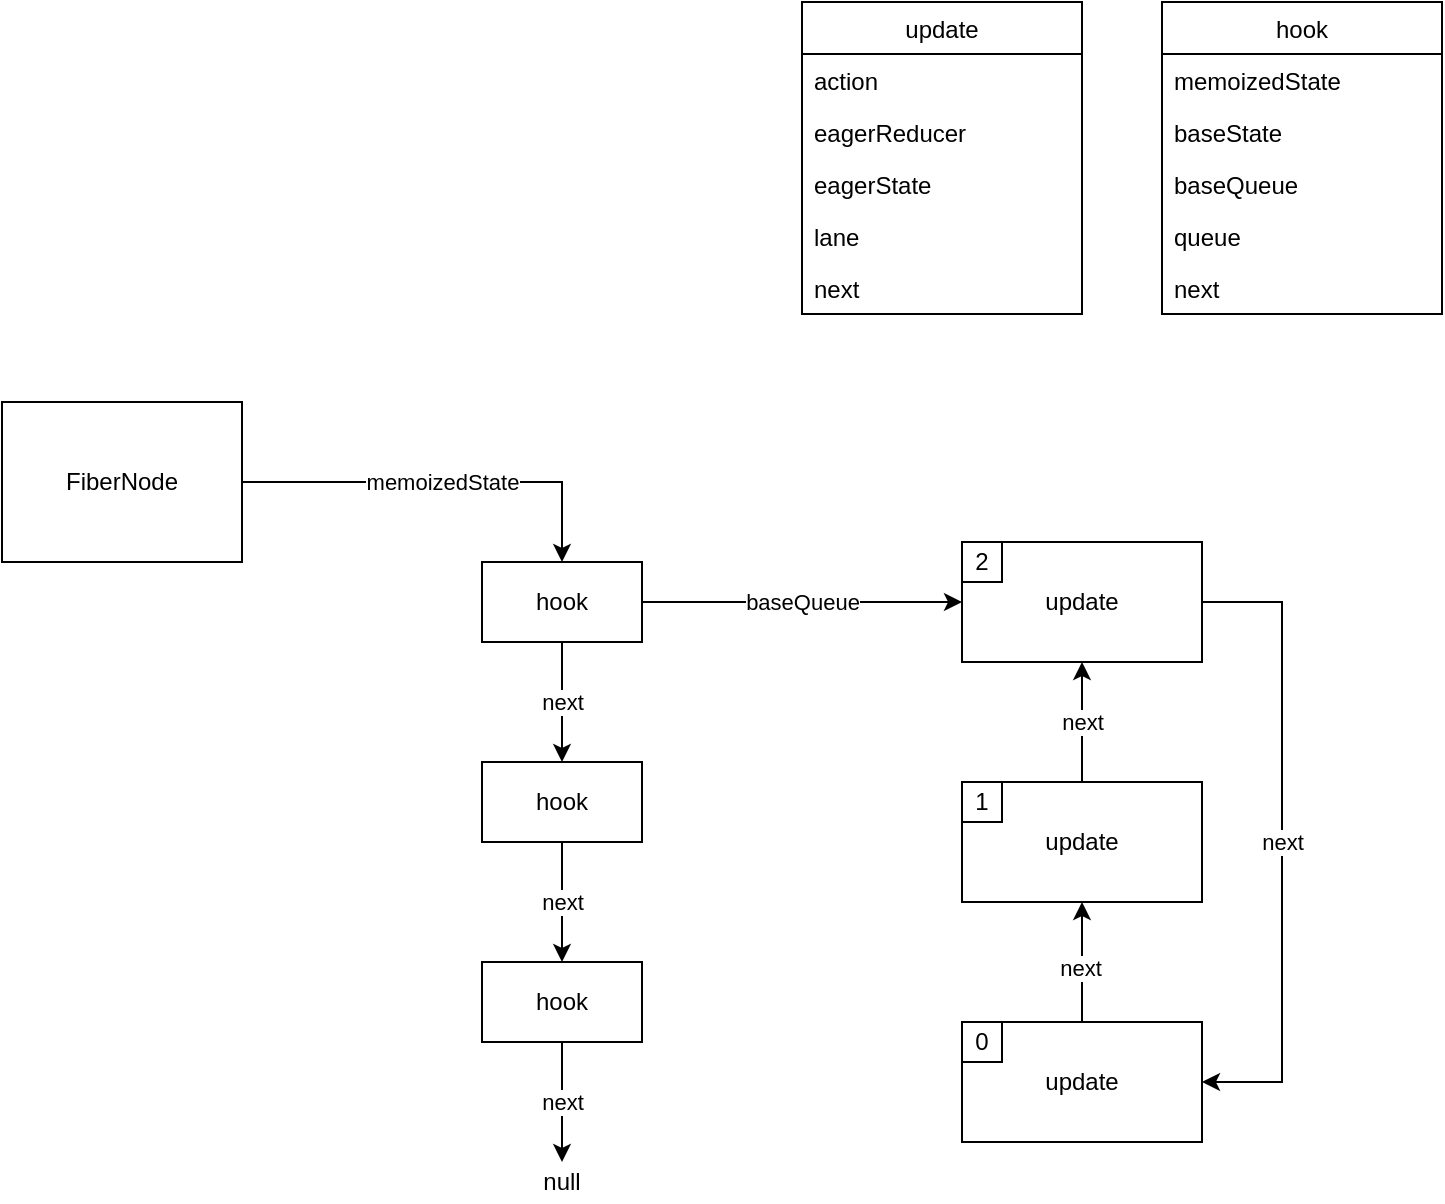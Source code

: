 <mxfile version="14.9.9" type="github">
  <diagram id="hIlNP-ed3ewpnwRJI1xn" name="Page-1">
    <mxGraphModel dx="2066" dy="1097" grid="0" gridSize="10" guides="1" tooltips="1" connect="1" arrows="1" fold="1" page="1" pageScale="1" pageWidth="850" pageHeight="1100" math="0" shadow="0">
      <root>
        <mxCell id="0" />
        <mxCell id="1" parent="0" />
        <mxCell id="UR-tTKGkNunwUSlyep5q-39" value="memoizedState" style="edgeStyle=orthogonalEdgeStyle;rounded=0;orthogonalLoop=1;jettySize=auto;html=1;entryX=0.5;entryY=0;entryDx=0;entryDy=0;fontColor=#000000;" edge="1" parent="1" source="UR-tTKGkNunwUSlyep5q-1" target="UR-tTKGkNunwUSlyep5q-9">
          <mxGeometry relative="1" as="geometry" />
        </mxCell>
        <mxCell id="UR-tTKGkNunwUSlyep5q-1" value="FiberNode" style="rounded=0;whiteSpace=wrap;html=1;verticalAlign=middle;align=center;" vertex="1" parent="1">
          <mxGeometry x="40" y="240" width="120" height="80" as="geometry" />
        </mxCell>
        <mxCell id="UR-tTKGkNunwUSlyep5q-21" value="next" style="edgeStyle=orthogonalEdgeStyle;rounded=0;orthogonalLoop=1;jettySize=auto;html=1;entryX=0.5;entryY=0;entryDx=0;entryDy=0;fontColor=#000000;" edge="1" parent="1" source="UR-tTKGkNunwUSlyep5q-9" target="UR-tTKGkNunwUSlyep5q-12">
          <mxGeometry relative="1" as="geometry" />
        </mxCell>
        <mxCell id="UR-tTKGkNunwUSlyep5q-74" value="baseQueue" style="edgeStyle=orthogonalEdgeStyle;rounded=0;orthogonalLoop=1;jettySize=auto;html=1;fontColor=#000000;" edge="1" parent="1" source="UR-tTKGkNunwUSlyep5q-9" target="UR-tTKGkNunwUSlyep5q-41">
          <mxGeometry relative="1" as="geometry" />
        </mxCell>
        <mxCell id="UR-tTKGkNunwUSlyep5q-9" value="hook" style="rounded=0;whiteSpace=wrap;html=1;fontColor=#000000;strokeColor=#000000;align=center;verticalAlign=middle;" vertex="1" parent="1">
          <mxGeometry x="280" y="320" width="80" height="40" as="geometry" />
        </mxCell>
        <mxCell id="UR-tTKGkNunwUSlyep5q-22" value="next" style="edgeStyle=orthogonalEdgeStyle;rounded=0;orthogonalLoop=1;jettySize=auto;html=1;entryX=0.5;entryY=0;entryDx=0;entryDy=0;fontColor=#000000;" edge="1" parent="1" source="UR-tTKGkNunwUSlyep5q-12" target="UR-tTKGkNunwUSlyep5q-14">
          <mxGeometry relative="1" as="geometry" />
        </mxCell>
        <mxCell id="UR-tTKGkNunwUSlyep5q-12" value="hook" style="rounded=0;whiteSpace=wrap;html=1;fontColor=#000000;strokeColor=#000000;align=center;verticalAlign=middle;" vertex="1" parent="1">
          <mxGeometry x="280" y="420" width="80" height="40" as="geometry" />
        </mxCell>
        <mxCell id="UR-tTKGkNunwUSlyep5q-23" value="next" style="edgeStyle=orthogonalEdgeStyle;rounded=0;orthogonalLoop=1;jettySize=auto;html=1;entryX=0.5;entryY=0;entryDx=0;entryDy=0;fontColor=#000000;" edge="1" parent="1" source="UR-tTKGkNunwUSlyep5q-14" target="UR-tTKGkNunwUSlyep5q-19">
          <mxGeometry relative="1" as="geometry" />
        </mxCell>
        <mxCell id="UR-tTKGkNunwUSlyep5q-14" value="hook" style="rounded=0;whiteSpace=wrap;html=1;fontColor=#000000;strokeColor=#000000;align=center;verticalAlign=middle;" vertex="1" parent="1">
          <mxGeometry x="280" y="520" width="80" height="40" as="geometry" />
        </mxCell>
        <mxCell id="UR-tTKGkNunwUSlyep5q-19" value="null" style="text;html=1;strokeColor=none;fillColor=none;align=center;verticalAlign=middle;whiteSpace=wrap;rounded=0;fontColor=#000000;" vertex="1" parent="1">
          <mxGeometry x="300" y="620" width="40" height="20" as="geometry" />
        </mxCell>
        <mxCell id="UR-tTKGkNunwUSlyep5q-51" value="next" style="edgeStyle=orthogonalEdgeStyle;rounded=0;orthogonalLoop=1;jettySize=auto;html=1;entryX=1;entryY=0.5;entryDx=0;entryDy=0;fontColor=#000000;" edge="1" parent="1" source="UR-tTKGkNunwUSlyep5q-41" target="UR-tTKGkNunwUSlyep5q-47">
          <mxGeometry relative="1" as="geometry">
            <Array as="points">
              <mxPoint x="680" y="340" />
              <mxPoint x="680" y="580" />
            </Array>
          </mxGeometry>
        </mxCell>
        <mxCell id="UR-tTKGkNunwUSlyep5q-41" value="update" style="rounded=0;whiteSpace=wrap;html=1;fontColor=#000000;strokeColor=#000000;align=center;verticalAlign=middle;" vertex="1" parent="1">
          <mxGeometry x="520" y="310" width="120" height="60" as="geometry" />
        </mxCell>
        <mxCell id="UR-tTKGkNunwUSlyep5q-42" value="2" style="whiteSpace=wrap;html=1;aspect=fixed;fontColor=#000000;strokeColor=#000000;align=center;verticalAlign=middle;" vertex="1" parent="1">
          <mxGeometry x="520" y="310" width="20" height="20" as="geometry" />
        </mxCell>
        <mxCell id="UR-tTKGkNunwUSlyep5q-50" value="next" style="edgeStyle=orthogonalEdgeStyle;rounded=0;orthogonalLoop=1;jettySize=auto;html=1;fontColor=#000000;entryX=0.5;entryY=1;entryDx=0;entryDy=0;" edge="1" parent="1" source="UR-tTKGkNunwUSlyep5q-45" target="UR-tTKGkNunwUSlyep5q-41">
          <mxGeometry relative="1" as="geometry">
            <mxPoint x="580" y="380" as="targetPoint" />
          </mxGeometry>
        </mxCell>
        <mxCell id="UR-tTKGkNunwUSlyep5q-45" value="update" style="rounded=0;whiteSpace=wrap;html=1;fontColor=#000000;strokeColor=#000000;align=center;verticalAlign=middle;" vertex="1" parent="1">
          <mxGeometry x="520" y="430" width="120" height="60" as="geometry" />
        </mxCell>
        <mxCell id="UR-tTKGkNunwUSlyep5q-46" value="1" style="whiteSpace=wrap;html=1;aspect=fixed;fontColor=#000000;strokeColor=#000000;align=center;verticalAlign=middle;" vertex="1" parent="1">
          <mxGeometry x="520" y="430" width="20" height="20" as="geometry" />
        </mxCell>
        <mxCell id="UR-tTKGkNunwUSlyep5q-49" style="edgeStyle=orthogonalEdgeStyle;rounded=0;orthogonalLoop=1;jettySize=auto;html=1;fontColor=#000000;" edge="1" parent="1" source="UR-tTKGkNunwUSlyep5q-47" target="UR-tTKGkNunwUSlyep5q-45">
          <mxGeometry relative="1" as="geometry" />
        </mxCell>
        <mxCell id="UR-tTKGkNunwUSlyep5q-53" value="next" style="edgeLabel;html=1;align=center;verticalAlign=middle;resizable=0;points=[];fontColor=#000000;" vertex="1" connectable="0" parent="UR-tTKGkNunwUSlyep5q-49">
          <mxGeometry x="-0.1" y="1" relative="1" as="geometry">
            <mxPoint as="offset" />
          </mxGeometry>
        </mxCell>
        <mxCell id="UR-tTKGkNunwUSlyep5q-47" value="update" style="rounded=0;whiteSpace=wrap;html=1;fontColor=#000000;strokeColor=#000000;align=center;verticalAlign=middle;" vertex="1" parent="1">
          <mxGeometry x="520" y="550" width="120" height="60" as="geometry" />
        </mxCell>
        <mxCell id="UR-tTKGkNunwUSlyep5q-48" value="0" style="whiteSpace=wrap;html=1;aspect=fixed;fontColor=#000000;strokeColor=#000000;align=center;verticalAlign=middle;" vertex="1" parent="1">
          <mxGeometry x="520" y="550" width="20" height="20" as="geometry" />
        </mxCell>
        <mxCell id="UR-tTKGkNunwUSlyep5q-62" value="update" style="swimlane;fontStyle=0;childLayout=stackLayout;horizontal=1;startSize=26;horizontalStack=0;resizeParent=1;resizeParentMax=0;resizeLast=0;collapsible=1;marginBottom=0;fontColor=#000000;strokeColor=#000000;align=center;verticalAlign=middle;" vertex="1" parent="1">
          <mxGeometry x="440" y="40" width="140" height="156" as="geometry" />
        </mxCell>
        <mxCell id="UR-tTKGkNunwUSlyep5q-63" value="action" style="text;strokeColor=none;fillColor=none;align=left;verticalAlign=top;spacingLeft=4;spacingRight=4;overflow=hidden;rotatable=0;points=[[0,0.5],[1,0.5]];portConstraint=eastwest;" vertex="1" parent="UR-tTKGkNunwUSlyep5q-62">
          <mxGeometry y="26" width="140" height="26" as="geometry" />
        </mxCell>
        <mxCell id="UR-tTKGkNunwUSlyep5q-64" value="eagerReducer" style="text;strokeColor=none;fillColor=none;align=left;verticalAlign=top;spacingLeft=4;spacingRight=4;overflow=hidden;rotatable=0;points=[[0,0.5],[1,0.5]];portConstraint=eastwest;" vertex="1" parent="UR-tTKGkNunwUSlyep5q-62">
          <mxGeometry y="52" width="140" height="26" as="geometry" />
        </mxCell>
        <mxCell id="UR-tTKGkNunwUSlyep5q-66" value="eagerState" style="text;strokeColor=none;fillColor=none;align=left;verticalAlign=top;spacingLeft=4;spacingRight=4;overflow=hidden;rotatable=0;points=[[0,0.5],[1,0.5]];portConstraint=eastwest;" vertex="1" parent="UR-tTKGkNunwUSlyep5q-62">
          <mxGeometry y="78" width="140" height="26" as="geometry" />
        </mxCell>
        <mxCell id="UR-tTKGkNunwUSlyep5q-67" value="lane" style="text;strokeColor=none;fillColor=none;align=left;verticalAlign=top;spacingLeft=4;spacingRight=4;overflow=hidden;rotatable=0;points=[[0,0.5],[1,0.5]];portConstraint=eastwest;" vertex="1" parent="UR-tTKGkNunwUSlyep5q-62">
          <mxGeometry y="104" width="140" height="26" as="geometry" />
        </mxCell>
        <mxCell id="UR-tTKGkNunwUSlyep5q-65" value="next" style="text;strokeColor=none;fillColor=none;align=left;verticalAlign=top;spacingLeft=4;spacingRight=4;overflow=hidden;rotatable=0;points=[[0,0.5],[1,0.5]];portConstraint=eastwest;" vertex="1" parent="UR-tTKGkNunwUSlyep5q-62">
          <mxGeometry y="130" width="140" height="26" as="geometry" />
        </mxCell>
        <mxCell id="UR-tTKGkNunwUSlyep5q-68" value="hook" style="swimlane;fontStyle=0;childLayout=stackLayout;horizontal=1;startSize=26;horizontalStack=0;resizeParent=1;resizeParentMax=0;resizeLast=0;collapsible=1;marginBottom=0;fontColor=#000000;strokeColor=#000000;align=center;verticalAlign=middle;" vertex="1" parent="1">
          <mxGeometry x="620" y="40" width="140" height="156" as="geometry" />
        </mxCell>
        <mxCell id="UR-tTKGkNunwUSlyep5q-69" value="memoizedState" style="text;strokeColor=none;fillColor=none;align=left;verticalAlign=top;spacingLeft=4;spacingRight=4;overflow=hidden;rotatable=0;points=[[0,0.5],[1,0.5]];portConstraint=eastwest;" vertex="1" parent="UR-tTKGkNunwUSlyep5q-68">
          <mxGeometry y="26" width="140" height="26" as="geometry" />
        </mxCell>
        <mxCell id="UR-tTKGkNunwUSlyep5q-70" value="baseState" style="text;strokeColor=none;fillColor=none;align=left;verticalAlign=top;spacingLeft=4;spacingRight=4;overflow=hidden;rotatable=0;points=[[0,0.5],[1,0.5]];portConstraint=eastwest;" vertex="1" parent="UR-tTKGkNunwUSlyep5q-68">
          <mxGeometry y="52" width="140" height="26" as="geometry" />
        </mxCell>
        <mxCell id="UR-tTKGkNunwUSlyep5q-71" value="baseQueue" style="text;strokeColor=none;fillColor=none;align=left;verticalAlign=top;spacingLeft=4;spacingRight=4;overflow=hidden;rotatable=0;points=[[0,0.5],[1,0.5]];portConstraint=eastwest;" vertex="1" parent="UR-tTKGkNunwUSlyep5q-68">
          <mxGeometry y="78" width="140" height="26" as="geometry" />
        </mxCell>
        <mxCell id="UR-tTKGkNunwUSlyep5q-72" value="queue" style="text;strokeColor=none;fillColor=none;align=left;verticalAlign=top;spacingLeft=4;spacingRight=4;overflow=hidden;rotatable=0;points=[[0,0.5],[1,0.5]];portConstraint=eastwest;" vertex="1" parent="UR-tTKGkNunwUSlyep5q-68">
          <mxGeometry y="104" width="140" height="26" as="geometry" />
        </mxCell>
        <mxCell id="UR-tTKGkNunwUSlyep5q-73" value="next" style="text;strokeColor=none;fillColor=none;align=left;verticalAlign=top;spacingLeft=4;spacingRight=4;overflow=hidden;rotatable=0;points=[[0,0.5],[1,0.5]];portConstraint=eastwest;" vertex="1" parent="UR-tTKGkNunwUSlyep5q-68">
          <mxGeometry y="130" width="140" height="26" as="geometry" />
        </mxCell>
      </root>
    </mxGraphModel>
  </diagram>
</mxfile>
